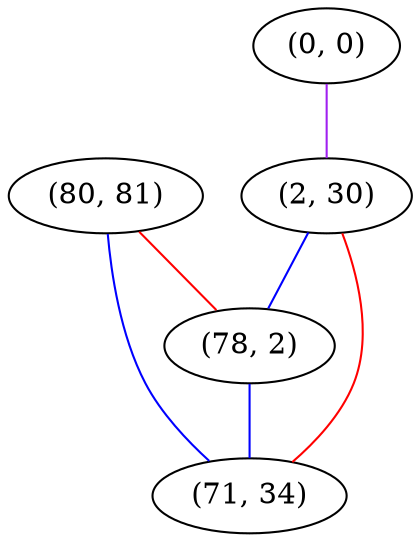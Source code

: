 graph "" {
"(80, 81)";
"(0, 0)";
"(2, 30)";
"(78, 2)";
"(71, 34)";
"(80, 81)" -- "(78, 2)"  [color=red, key=0, weight=1];
"(80, 81)" -- "(71, 34)"  [color=blue, key=0, weight=3];
"(0, 0)" -- "(2, 30)"  [color=purple, key=0, weight=4];
"(2, 30)" -- "(78, 2)"  [color=blue, key=0, weight=3];
"(2, 30)" -- "(71, 34)"  [color=red, key=0, weight=1];
"(78, 2)" -- "(71, 34)"  [color=blue, key=0, weight=3];
}
